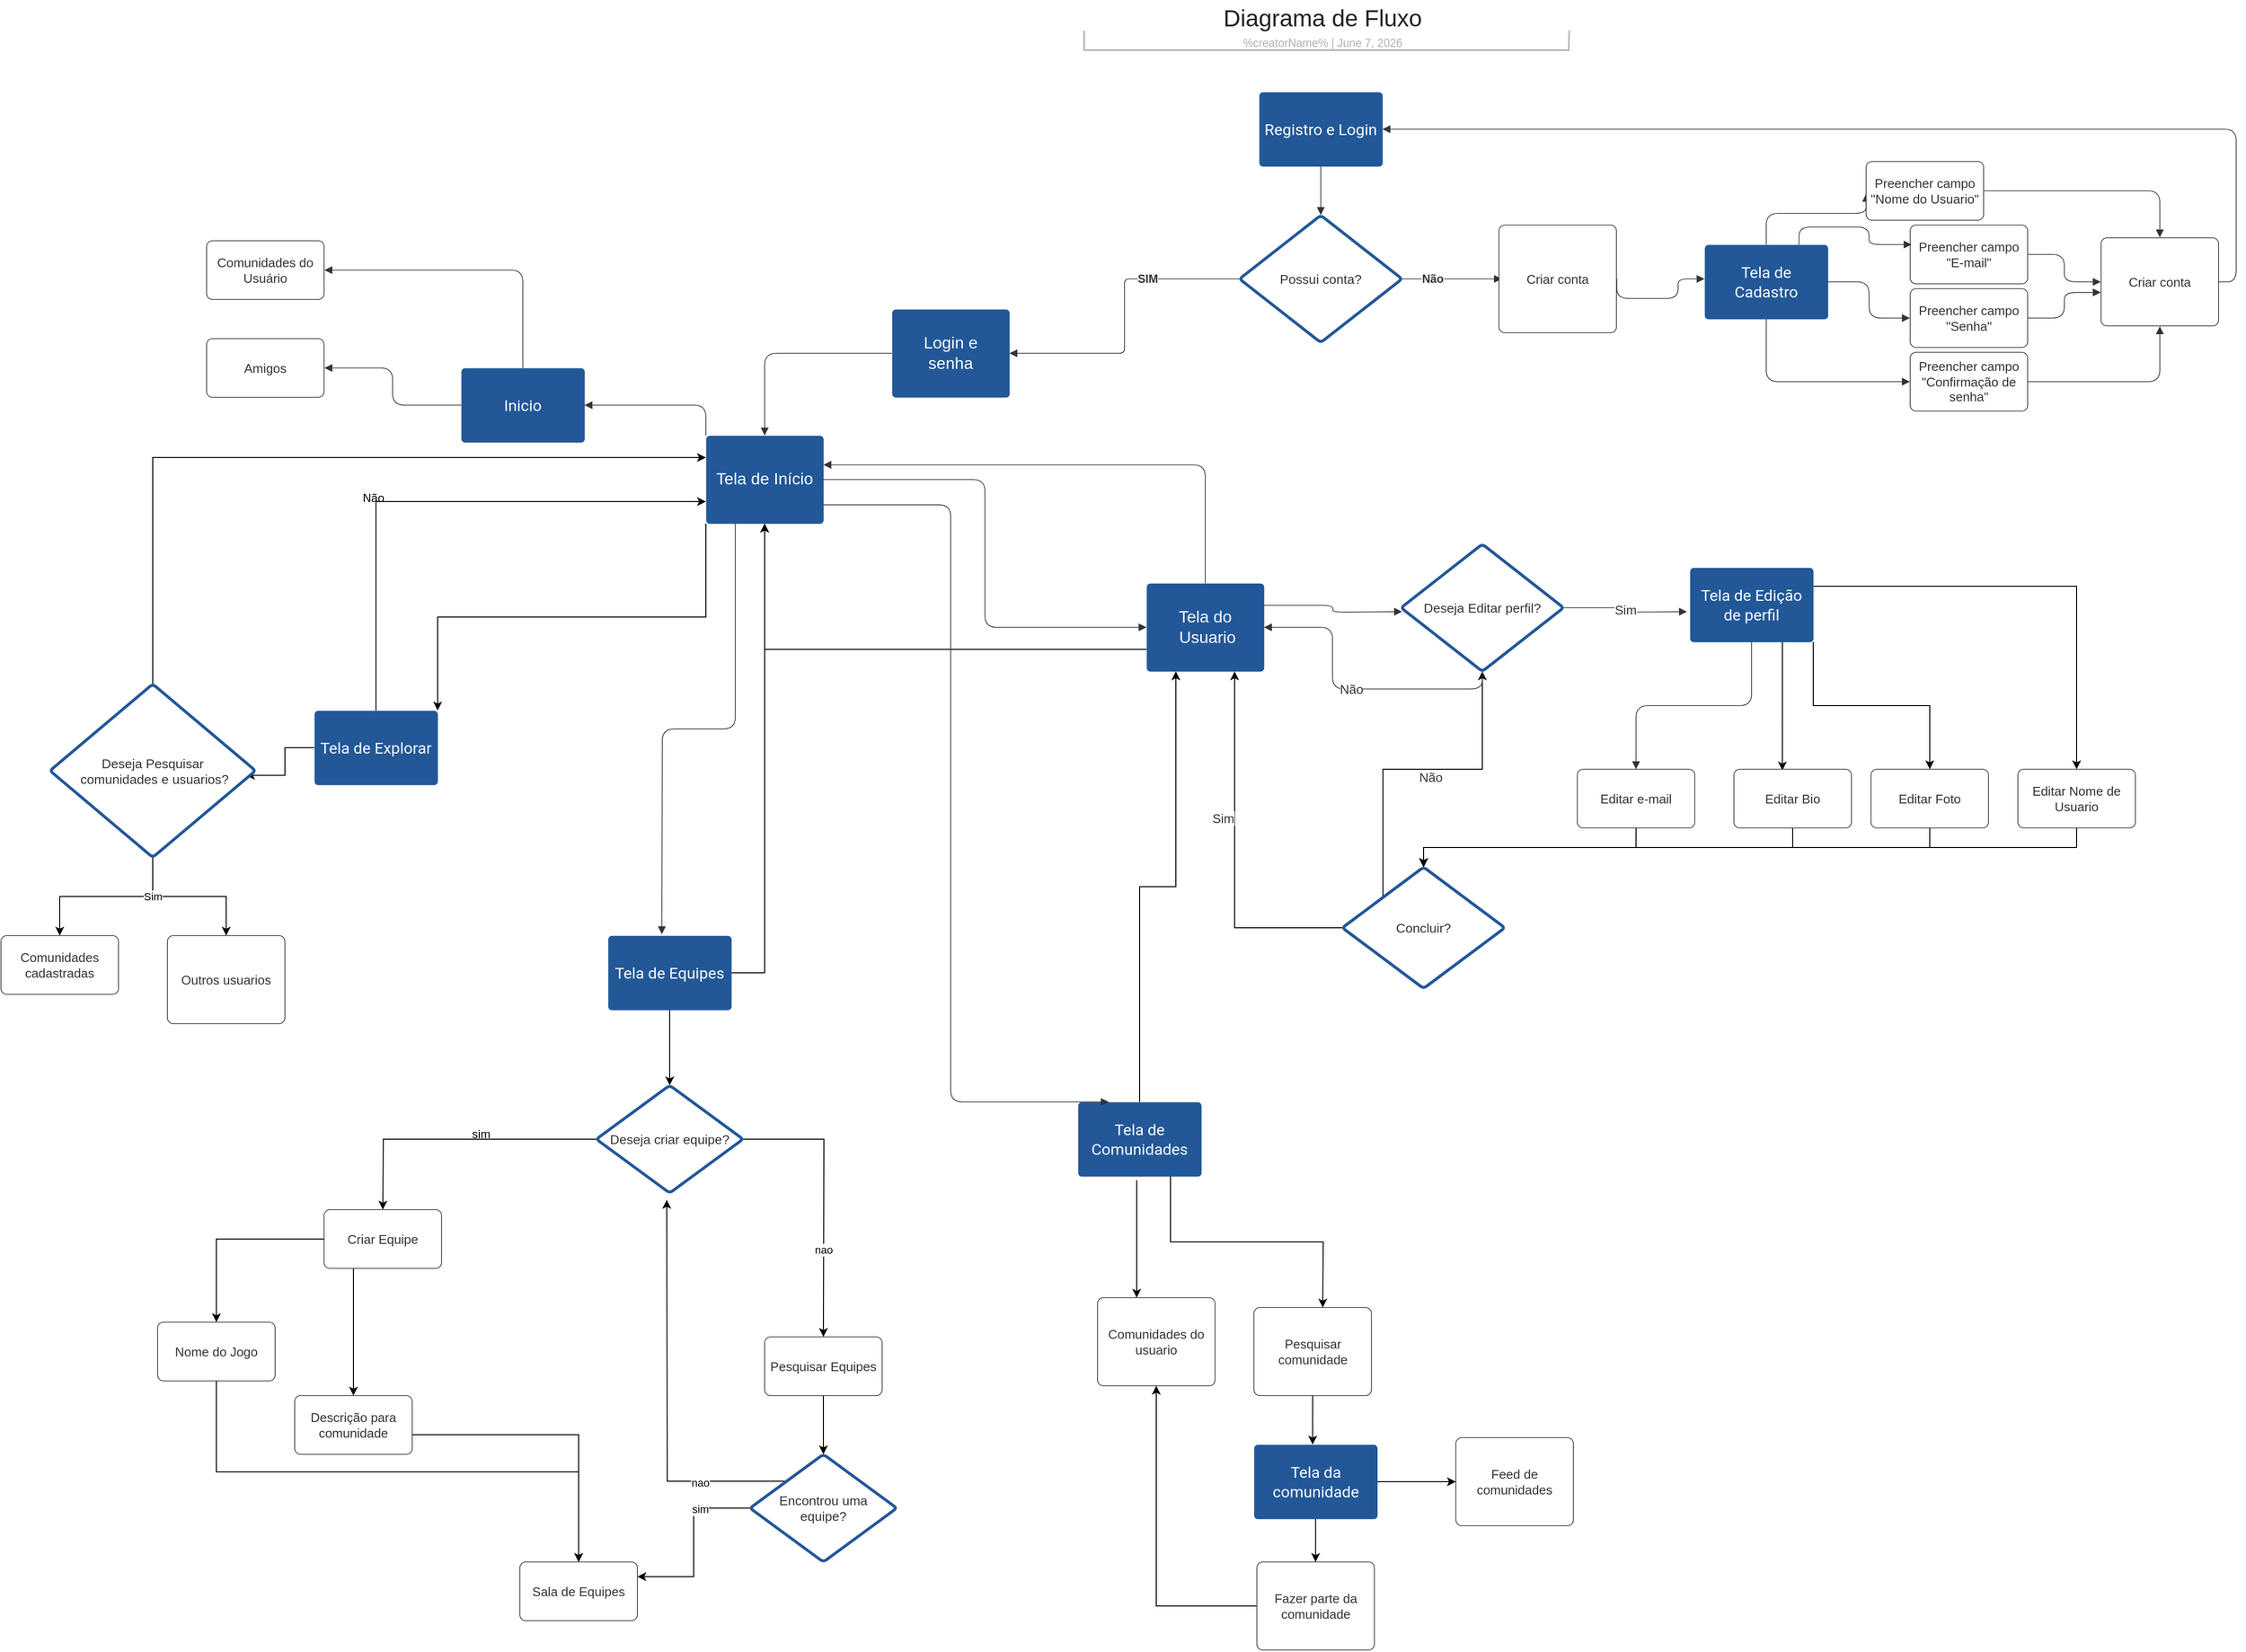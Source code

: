 <mxfile version="21.7.2" type="github">
  <diagram name="Page-1" id="c7558073-3199-34d8-9f00-42111426c3f3">
    <mxGraphModel dx="1999" dy="1769" grid="1" gridSize="10" guides="1" tooltips="1" connect="1" arrows="1" fold="1" page="1" pageScale="1" pageWidth="826" pageHeight="1169" background="none" math="0" shadow="0">
      <root>
        <mxCell id="0" />
        <mxCell id="1" parent="0" />
        <mxCell id="22VAiI98fPyAxJoF-HsR-5" style="edgeStyle=orthogonalEdgeStyle;rounded=0;orthogonalLoop=1;jettySize=auto;html=1;exitX=0.5;exitY=1;exitDx=0;exitDy=0;" parent="1" source="3Wjk-fDmCc6oDtQmEqUI-230" target="22VAiI98fPyAxJoF-HsR-1" edge="1">
          <mxGeometry relative="1" as="geometry" />
        </mxCell>
        <mxCell id="3Wjk-fDmCc6oDtQmEqUI-230" value="Editar Foto" style="html=1;overflow=block;blockSpacing=1;whiteSpace=wrap;fontSize=13;fontColor=#333333;align=center;spacing=3.8;strokeColor=#333333;strokeOpacity=100;fillOpacity=100;rounded=1;absoluteArcSize=1;arcSize=12;fillColor=#ffffff;strokeWidth=0.8;lucidId=lhVsCsnP8iEd;" parent="1" vertex="1">
          <mxGeometry x="1130" y="20" width="120" height="60" as="geometry" />
        </mxCell>
        <mxCell id="3Wjk-fDmCc6oDtQmEqUI-233" style="edgeStyle=orthogonalEdgeStyle;rounded=0;orthogonalLoop=1;jettySize=auto;html=1;exitX=1;exitY=1;exitDx=0;exitDy=0;" parent="1" source="3Wjk-fDmCc6oDtQmEqUI-210" target="3Wjk-fDmCc6oDtQmEqUI-230" edge="1">
          <mxGeometry relative="1" as="geometry" />
        </mxCell>
        <mxCell id="22VAiI98fPyAxJoF-HsR-10" style="edgeStyle=orthogonalEdgeStyle;rounded=0;orthogonalLoop=1;jettySize=auto;html=1;exitX=0;exitY=0;exitDx=0;exitDy=0;" parent="1" source="22VAiI98fPyAxJoF-HsR-1" target="3Wjk-fDmCc6oDtQmEqUI-207" edge="1">
          <mxGeometry relative="1" as="geometry" />
        </mxCell>
        <mxCell id="ZFs7KSdEQ0EBQatCb-cP-6" style="edgeStyle=orthogonalEdgeStyle;rounded=0;orthogonalLoop=1;jettySize=auto;html=1;exitX=0;exitY=0.5;exitDx=0;exitDy=0;entryX=0.75;entryY=1;entryDx=0;entryDy=0;" edge="1" parent="1" source="22VAiI98fPyAxJoF-HsR-1" target="ZFs7KSdEQ0EBQatCb-cP-5">
          <mxGeometry relative="1" as="geometry" />
        </mxCell>
        <mxCell id="22VAiI98fPyAxJoF-HsR-1" value="Concluir?" style="html=1;overflow=block;blockSpacing=1;whiteSpace=wrap;rhombus;fontSize=13.3;fontFamily=Helvetica;fontColor=#333333;spacing=3.3;strokeColor=#225798;strokeOpacity=100;rounded=1;absoluteArcSize=1;arcSize=7.5;strokeWidth=3;lucidId=lhVsae5pFT-N;" parent="1" vertex="1">
          <mxGeometry x="590" y="120" width="166" height="124" as="geometry" />
        </mxCell>
        <mxCell id="22VAiI98fPyAxJoF-HsR-2" style="edgeStyle=orthogonalEdgeStyle;rounded=0;orthogonalLoop=1;jettySize=auto;html=1;exitX=0.5;exitY=1;exitDx=0;exitDy=0;" parent="1" source="3Wjk-fDmCc6oDtQmEqUI-222" target="22VAiI98fPyAxJoF-HsR-1" edge="1">
          <mxGeometry relative="1" as="geometry" />
        </mxCell>
        <mxCell id="22VAiI98fPyAxJoF-HsR-3" style="edgeStyle=orthogonalEdgeStyle;rounded=0;orthogonalLoop=1;jettySize=auto;html=1;exitX=0.5;exitY=1;exitDx=0;exitDy=0;" parent="1" source="3Wjk-fDmCc6oDtQmEqUI-225" target="22VAiI98fPyAxJoF-HsR-1" edge="1">
          <mxGeometry relative="1" as="geometry" />
        </mxCell>
        <mxCell id="22VAiI98fPyAxJoF-HsR-7" style="edgeStyle=orthogonalEdgeStyle;rounded=0;orthogonalLoop=1;jettySize=auto;html=1;exitX=0.5;exitY=1;exitDx=0;exitDy=0;entryX=0.5;entryY=0;entryDx=0;entryDy=0;" parent="1" source="3Wjk-fDmCc6oDtQmEqUI-221" target="22VAiI98fPyAxJoF-HsR-1" edge="1">
          <mxGeometry relative="1" as="geometry" />
        </mxCell>
        <mxCell id="22VAiI98fPyAxJoF-HsR-11" value="Não" style="text;html=1;resizable=0;labelBackgroundColor=default;align=center;verticalAlign=middle;fontColor=#333333;fontSize=13;" parent="1" vertex="1">
          <mxGeometry x="619.74" y="-52" as="geometry">
            <mxPoint x="60" y="80" as="offset" />
          </mxGeometry>
        </mxCell>
        <mxCell id="22VAiI98fPyAxJoF-HsR-9" value="Sim" style="text;html=1;resizable=0;labelBackgroundColor=default;align=center;verticalAlign=middle;fontColor=#333333;fontSize=13;" parent="1" vertex="1">
          <mxGeometry x="520" y="59.998" as="geometry">
            <mxPoint x="-52" y="10" as="offset" />
          </mxGeometry>
        </mxCell>
        <mxCell id="22VAiI98fPyAxJoF-HsR-18" value="Comunidades do usuario" style="html=1;overflow=block;blockSpacing=1;whiteSpace=wrap;fontSize=13;fontColor=#333333;align=center;spacing=9;strokeColor=#333333;strokeOpacity=100;fillOpacity=100;rounded=1;absoluteArcSize=1;arcSize=12;fillColor=#ffffff;strokeWidth=0.8;lucidId=lhVshHCBFL9k;" parent="1" vertex="1">
          <mxGeometry x="340" y="560" width="120" height="90" as="geometry" />
        </mxCell>
        <mxCell id="22VAiI98fPyAxJoF-HsR-19" style="edgeStyle=orthogonalEdgeStyle;rounded=0;orthogonalLoop=1;jettySize=auto;html=1;" parent="1" target="22VAiI98fPyAxJoF-HsR-18" edge="1">
          <mxGeometry relative="1" as="geometry">
            <mxPoint x="380" y="440" as="sourcePoint" />
            <Array as="points">
              <mxPoint x="380" y="530" />
              <mxPoint x="380" y="530" />
            </Array>
          </mxGeometry>
        </mxCell>
        <mxCell id="22VAiI98fPyAxJoF-HsR-34" style="edgeStyle=orthogonalEdgeStyle;rounded=0;orthogonalLoop=1;jettySize=auto;html=1;exitX=0.5;exitY=1;exitDx=0;exitDy=0;" parent="1" source="22VAiI98fPyAxJoF-HsR-22" edge="1">
          <mxGeometry relative="1" as="geometry">
            <mxPoint x="559.74" y="710" as="targetPoint" />
          </mxGeometry>
        </mxCell>
        <mxCell id="22VAiI98fPyAxJoF-HsR-22" value="Pesquisar comunidade" style="html=1;overflow=block;blockSpacing=1;whiteSpace=wrap;fontSize=13;fontColor=#333333;align=center;spacing=9;strokeColor=#333333;strokeOpacity=100;fillOpacity=100;rounded=1;absoluteArcSize=1;arcSize=12;fillColor=#ffffff;strokeWidth=0.8;lucidId=lhVshHCBFL9k;" parent="1" vertex="1">
          <mxGeometry x="499.74" y="570" width="120" height="90" as="geometry" />
        </mxCell>
        <mxCell id="22VAiI98fPyAxJoF-HsR-37" style="edgeStyle=orthogonalEdgeStyle;rounded=0;orthogonalLoop=1;jettySize=auto;html=1;exitX=0;exitY=0.5;exitDx=0;exitDy=0;entryX=0.5;entryY=1;entryDx=0;entryDy=0;" parent="1" source="22VAiI98fPyAxJoF-HsR-25" target="22VAiI98fPyAxJoF-HsR-18" edge="1">
          <mxGeometry relative="1" as="geometry" />
        </mxCell>
        <mxCell id="22VAiI98fPyAxJoF-HsR-25" value="Fazer parte da comunidade" style="html=1;overflow=block;blockSpacing=1;whiteSpace=wrap;fontSize=13;fontColor=#333333;align=center;spacing=9;strokeColor=#333333;strokeOpacity=100;fillOpacity=100;rounded=1;absoluteArcSize=1;arcSize=12;fillColor=#ffffff;strokeWidth=0.8;lucidId=lhVshHCBFL9k;" parent="1" vertex="1">
          <mxGeometry x="502.74" y="830" width="120" height="90" as="geometry" />
        </mxCell>
        <mxCell id="22VAiI98fPyAxJoF-HsR-30" style="edgeStyle=orthogonalEdgeStyle;rounded=0;orthogonalLoop=1;jettySize=auto;html=1;exitX=0.5;exitY=0;exitDx=0;exitDy=0;entryX=0.25;entryY=1;entryDx=0;entryDy=0;" parent="1" source="22VAiI98fPyAxJoF-HsR-29" edge="1" target="ZFs7KSdEQ0EBQatCb-cP-5">
          <mxGeometry relative="1" as="geometry">
            <mxPoint x="420" y="-90" as="targetPoint" />
          </mxGeometry>
        </mxCell>
        <mxCell id="22VAiI98fPyAxJoF-HsR-29" value="Tela de Comunidades" style="html=1;overflow=block;blockSpacing=1;whiteSpace=wrap;fontSize=16;fontFamily=Roboto;fontColor=#ffffff;spacing=3.8;strokeOpacity=0;fillOpacity=100;rounded=1;absoluteArcSize=1;arcSize=7.5;fillColor=#225798;strokeWidth=1.5;lucidId=lhVsntgSND~G;" parent="1" vertex="1">
          <mxGeometry x="320" y="360" width="126" height="76" as="geometry" />
        </mxCell>
        <mxCell id="22VAiI98fPyAxJoF-HsR-36" style="edgeStyle=orthogonalEdgeStyle;rounded=0;orthogonalLoop=1;jettySize=auto;html=1;exitX=0.5;exitY=1;exitDx=0;exitDy=0;entryX=0.5;entryY=0;entryDx=0;entryDy=0;" parent="1" source="22VAiI98fPyAxJoF-HsR-35" target="22VAiI98fPyAxJoF-HsR-25" edge="1">
          <mxGeometry relative="1" as="geometry" />
        </mxCell>
        <mxCell id="22VAiI98fPyAxJoF-HsR-40" style="edgeStyle=orthogonalEdgeStyle;rounded=0;orthogonalLoop=1;jettySize=auto;html=1;exitX=1;exitY=0.5;exitDx=0;exitDy=0;entryX=0;entryY=0.5;entryDx=0;entryDy=0;" parent="1" source="22VAiI98fPyAxJoF-HsR-35" target="22VAiI98fPyAxJoF-HsR-39" edge="1">
          <mxGeometry relative="1" as="geometry" />
        </mxCell>
        <mxCell id="22VAiI98fPyAxJoF-HsR-35" value="Tela da comunidade" style="html=1;overflow=block;blockSpacing=1;whiteSpace=wrap;fontSize=16;fontFamily=Roboto;fontColor=#ffffff;spacing=3.8;strokeOpacity=0;fillOpacity=100;rounded=1;absoluteArcSize=1;arcSize=7.5;fillColor=#225798;strokeWidth=1.5;lucidId=lhVsntgSND~G;" parent="1" vertex="1">
          <mxGeometry x="499.74" y="710" width="126" height="76" as="geometry" />
        </mxCell>
        <mxCell id="22VAiI98fPyAxJoF-HsR-39" value="Feed de comunidades" style="html=1;overflow=block;blockSpacing=1;whiteSpace=wrap;fontSize=13;fontColor=#333333;align=center;spacing=9;strokeColor=#333333;strokeOpacity=100;fillOpacity=100;rounded=1;absoluteArcSize=1;arcSize=12;fillColor=#ffffff;strokeWidth=0.8;lucidId=lhVshHCBFL9k;" parent="1" vertex="1">
          <mxGeometry x="706" y="703" width="120" height="90" as="geometry" />
        </mxCell>
        <mxCell id="22VAiI98fPyAxJoF-HsR-45" style="edgeStyle=orthogonalEdgeStyle;rounded=0;orthogonalLoop=1;jettySize=auto;html=1;exitX=0;exitY=0.5;exitDx=0;exitDy=0;entryX=0.954;entryY=0.527;entryDx=0;entryDy=0;entryPerimeter=0;" parent="1" source="22VAiI98fPyAxJoF-HsR-41" target="22VAiI98fPyAxJoF-HsR-44" edge="1">
          <mxGeometry relative="1" as="geometry" />
        </mxCell>
        <mxCell id="ZFs7KSdEQ0EBQatCb-cP-39" style="edgeStyle=orthogonalEdgeStyle;rounded=0;orthogonalLoop=1;jettySize=auto;html=1;exitX=0.5;exitY=0;exitDx=0;exitDy=0;entryX=0;entryY=0.75;entryDx=0;entryDy=0;" edge="1" parent="1" source="22VAiI98fPyAxJoF-HsR-41" target="3Wjk-fDmCc6oDtQmEqUI-188">
          <mxGeometry relative="1" as="geometry" />
        </mxCell>
        <mxCell id="22VAiI98fPyAxJoF-HsR-41" value="Tela de Explorar" style="html=1;overflow=block;blockSpacing=1;whiteSpace=wrap;fontSize=16;fontFamily=Roboto;fontColor=#ffffff;spacing=3.8;strokeOpacity=0;fillOpacity=100;rounded=1;absoluteArcSize=1;arcSize=7.5;fillColor=#225798;strokeWidth=1.5;lucidId=lhVsntgSND~G;" parent="1" vertex="1">
          <mxGeometry x="-460" y="-40" width="126" height="76" as="geometry" />
        </mxCell>
        <mxCell id="22VAiI98fPyAxJoF-HsR-42" style="edgeStyle=orthogonalEdgeStyle;rounded=0;orthogonalLoop=1;jettySize=auto;html=1;exitX=0;exitY=1;exitDx=0;exitDy=0;entryX=1;entryY=0;entryDx=0;entryDy=0;" parent="1" source="3Wjk-fDmCc6oDtQmEqUI-188" target="22VAiI98fPyAxJoF-HsR-41" edge="1">
          <mxGeometry relative="1" as="geometry" />
        </mxCell>
        <mxCell id="22VAiI98fPyAxJoF-HsR-43" value="Inicio" style="html=1;overflow=block;blockSpacing=1;whiteSpace=wrap;fontSize=16;fontFamily=Roboto;fontColor=#ffffff;spacing=3.8;strokeOpacity=0;fillOpacity=100;rounded=1;absoluteArcSize=1;arcSize=7.5;fillColor=#225798;strokeWidth=1.5;lucidId=lhVsntgSND~G;" parent="1" vertex="1">
          <mxGeometry x="-310" y="-390" width="126" height="76" as="geometry" />
        </mxCell>
        <mxCell id="22VAiI98fPyAxJoF-HsR-50" style="edgeStyle=orthogonalEdgeStyle;rounded=0;orthogonalLoop=1;jettySize=auto;html=1;exitX=0.5;exitY=0;exitDx=0;exitDy=0;entryX=0;entryY=0.25;entryDx=0;entryDy=0;" parent="1" source="22VAiI98fPyAxJoF-HsR-44" target="3Wjk-fDmCc6oDtQmEqUI-188" edge="1">
          <mxGeometry relative="1" as="geometry" />
        </mxCell>
        <mxCell id="22VAiI98fPyAxJoF-HsR-53" style="edgeStyle=orthogonalEdgeStyle;rounded=0;orthogonalLoop=1;jettySize=auto;html=1;exitX=0.5;exitY=1;exitDx=0;exitDy=0;entryX=0.5;entryY=0;entryDx=0;entryDy=0;" parent="1" source="22VAiI98fPyAxJoF-HsR-44" target="3Wjk-fDmCc6oDtQmEqUI-227" edge="1">
          <mxGeometry relative="1" as="geometry" />
        </mxCell>
        <mxCell id="22VAiI98fPyAxJoF-HsR-54" style="edgeStyle=orthogonalEdgeStyle;rounded=0;orthogonalLoop=1;jettySize=auto;html=1;exitX=0.5;exitY=1;exitDx=0;exitDy=0;" parent="1" source="22VAiI98fPyAxJoF-HsR-44" target="3Wjk-fDmCc6oDtQmEqUI-224" edge="1">
          <mxGeometry relative="1" as="geometry" />
        </mxCell>
        <mxCell id="22VAiI98fPyAxJoF-HsR-55" value="Sim" style="edgeLabel;html=1;align=center;verticalAlign=middle;resizable=0;points=[];" parent="22VAiI98fPyAxJoF-HsR-54" vertex="1" connectable="0">
          <mxGeometry x="-0.346" relative="1" as="geometry">
            <mxPoint x="17" as="offset" />
          </mxGeometry>
        </mxCell>
        <mxCell id="22VAiI98fPyAxJoF-HsR-44" value="Deseja Pesquisar&lt;br&gt;&amp;nbsp;comunidades e usuarios?" style="html=1;overflow=block;blockSpacing=1;whiteSpace=wrap;rhombus;fontSize=13.3;fontFamily=Helvetica;fontColor=#333333;spacing=3.3;strokeColor=#225798;strokeOpacity=100;rounded=1;absoluteArcSize=1;arcSize=7.5;strokeWidth=3;lucidId=lhVsae5pFT-N;" parent="1" vertex="1">
          <mxGeometry x="-730" y="-67" width="210" height="177" as="geometry" />
        </mxCell>
        <mxCell id="22VAiI98fPyAxJoF-HsR-51" value="Não" style="text;html=1;align=center;verticalAlign=middle;resizable=0;points=[];autosize=1;strokeColor=none;fillColor=none;" parent="1" vertex="1">
          <mxGeometry x="-425" y="-272" width="50" height="30" as="geometry" />
        </mxCell>
        <mxCell id="ZFs7KSdEQ0EBQatCb-cP-3" value="Login e senha" style="html=1;overflow=block;blockSpacing=1;whiteSpace=wrap;fontSize=16.8;fontColor=#ffffff;align=center;spacing=9;strokeOpacity=0;fillOpacity=100;rounded=1;absoluteArcSize=1;arcSize=7.5;fillColor=#225798;strokeWidth=1.5;lucidId=lhVshHyxgs-~;" vertex="1" parent="1">
          <mxGeometry x="130" y="-450" width="120" height="90" as="geometry" />
        </mxCell>
        <mxCell id="ZFs7KSdEQ0EBQatCb-cP-37" style="edgeStyle=orthogonalEdgeStyle;rounded=0;orthogonalLoop=1;jettySize=auto;html=1;exitX=0;exitY=0.75;exitDx=0;exitDy=0;" edge="1" parent="1" source="ZFs7KSdEQ0EBQatCb-cP-5" target="3Wjk-fDmCc6oDtQmEqUI-188">
          <mxGeometry relative="1" as="geometry">
            <mxPoint x="60" y="-220" as="targetPoint" />
          </mxGeometry>
        </mxCell>
        <mxCell id="ZFs7KSdEQ0EBQatCb-cP-5" value="Tela do&lt;br&gt;&amp;nbsp;Usuario" style="html=1;overflow=block;blockSpacing=1;whiteSpace=wrap;fontSize=16.8;fontColor=#ffffff;align=center;spacing=9;strokeOpacity=0;fillOpacity=100;rounded=1;absoluteArcSize=1;arcSize=7.5;fillColor=#225798;strokeWidth=1.5;lucidId=lhVshHyxgs-~;" vertex="1" parent="1">
          <mxGeometry x="390" y="-170" width="120" height="90" as="geometry" />
        </mxCell>
        <mxCell id="ZFs7KSdEQ0EBQatCb-cP-10" style="edgeStyle=orthogonalEdgeStyle;rounded=0;orthogonalLoop=1;jettySize=auto;html=1;exitX=0.5;exitY=1;exitDx=0;exitDy=0;" edge="1" parent="1" source="ZFs7KSdEQ0EBQatCb-cP-8" target="ZFs7KSdEQ0EBQatCb-cP-9">
          <mxGeometry relative="1" as="geometry" />
        </mxCell>
        <mxCell id="ZFs7KSdEQ0EBQatCb-cP-36" style="edgeStyle=orthogonalEdgeStyle;rounded=0;orthogonalLoop=1;jettySize=auto;html=1;exitX=1;exitY=0.5;exitDx=0;exitDy=0;" edge="1" parent="1" source="ZFs7KSdEQ0EBQatCb-cP-8" target="3Wjk-fDmCc6oDtQmEqUI-188">
          <mxGeometry relative="1" as="geometry">
            <mxPoint x="40" y="-220" as="targetPoint" />
          </mxGeometry>
        </mxCell>
        <mxCell id="ZFs7KSdEQ0EBQatCb-cP-8" value="Tela de Equipes" style="html=1;overflow=block;blockSpacing=1;whiteSpace=wrap;fontSize=16;fontFamily=Roboto;fontColor=#ffffff;spacing=3.8;strokeOpacity=0;fillOpacity=100;rounded=1;absoluteArcSize=1;arcSize=7.5;fillColor=#225798;strokeWidth=1.5;lucidId=lhVsntgSND~G;" vertex="1" parent="1">
          <mxGeometry x="-160" y="190" width="126" height="76" as="geometry" />
        </mxCell>
        <mxCell id="ZFs7KSdEQ0EBQatCb-cP-11" style="edgeStyle=orthogonalEdgeStyle;rounded=0;orthogonalLoop=1;jettySize=auto;html=1;exitX=0;exitY=0.5;exitDx=0;exitDy=0;" edge="1" parent="1" source="ZFs7KSdEQ0EBQatCb-cP-9">
          <mxGeometry relative="1" as="geometry">
            <mxPoint x="-390" y="470" as="targetPoint" />
          </mxGeometry>
        </mxCell>
        <mxCell id="ZFs7KSdEQ0EBQatCb-cP-12" style="edgeStyle=orthogonalEdgeStyle;rounded=0;orthogonalLoop=1;jettySize=auto;html=1;exitX=1;exitY=0.5;exitDx=0;exitDy=0;" edge="1" parent="1" source="ZFs7KSdEQ0EBQatCb-cP-9">
          <mxGeometry relative="1" as="geometry">
            <mxPoint x="60" y="600" as="targetPoint" />
          </mxGeometry>
        </mxCell>
        <mxCell id="ZFs7KSdEQ0EBQatCb-cP-16" value="nao" style="edgeLabel;html=1;align=center;verticalAlign=middle;resizable=0;points=[];" vertex="1" connectable="0" parent="ZFs7KSdEQ0EBQatCb-cP-12">
          <mxGeometry x="0.374" relative="1" as="geometry">
            <mxPoint as="offset" />
          </mxGeometry>
        </mxCell>
        <mxCell id="ZFs7KSdEQ0EBQatCb-cP-9" value="Deseja criar equipe?" style="html=1;overflow=block;blockSpacing=1;whiteSpace=wrap;rhombus;fontSize=13.3;fontFamily=Helvetica;fontColor=#333333;spacing=3.3;strokeColor=#225798;strokeOpacity=100;rounded=1;absoluteArcSize=1;arcSize=7.5;strokeWidth=3;lucidId=lhVsae5pFT-N;" vertex="1" parent="1">
          <mxGeometry x="-172" y="343" width="150" height="110" as="geometry" />
        </mxCell>
        <mxCell id="ZFs7KSdEQ0EBQatCb-cP-21" style="edgeStyle=orthogonalEdgeStyle;rounded=0;orthogonalLoop=1;jettySize=auto;html=1;exitX=0;exitY=0.5;exitDx=0;exitDy=0;entryX=0.5;entryY=0;entryDx=0;entryDy=0;" edge="1" parent="1" source="ZFs7KSdEQ0EBQatCb-cP-13" target="ZFs7KSdEQ0EBQatCb-cP-19">
          <mxGeometry relative="1" as="geometry" />
        </mxCell>
        <mxCell id="ZFs7KSdEQ0EBQatCb-cP-22" style="edgeStyle=orthogonalEdgeStyle;rounded=0;orthogonalLoop=1;jettySize=auto;html=1;exitX=0.25;exitY=1;exitDx=0;exitDy=0;entryX=0.5;entryY=0;entryDx=0;entryDy=0;" edge="1" parent="1" source="ZFs7KSdEQ0EBQatCb-cP-13" target="ZFs7KSdEQ0EBQatCb-cP-20">
          <mxGeometry relative="1" as="geometry" />
        </mxCell>
        <mxCell id="ZFs7KSdEQ0EBQatCb-cP-13" value="Criar Equipe" style="html=1;overflow=block;blockSpacing=1;whiteSpace=wrap;fontSize=13;fontColor=#333333;align=center;spacing=3.8;strokeColor=#333333;strokeOpacity=100;fillOpacity=100;rounded=1;absoluteArcSize=1;arcSize=12;fillColor=#ffffff;strokeWidth=0.8;lucidId=lhVsJlDaedIy;" vertex="1" parent="1">
          <mxGeometry x="-450" y="470" width="120" height="60" as="geometry" />
        </mxCell>
        <mxCell id="ZFs7KSdEQ0EBQatCb-cP-24" style="edgeStyle=orthogonalEdgeStyle;rounded=0;orthogonalLoop=1;jettySize=auto;html=1;exitX=0.5;exitY=1;exitDx=0;exitDy=0;" edge="1" parent="1" source="ZFs7KSdEQ0EBQatCb-cP-14">
          <mxGeometry relative="1" as="geometry">
            <mxPoint x="60" y="720" as="targetPoint" />
          </mxGeometry>
        </mxCell>
        <mxCell id="ZFs7KSdEQ0EBQatCb-cP-14" value="Pesquisar Equipes" style="html=1;overflow=block;blockSpacing=1;whiteSpace=wrap;fontSize=13;fontColor=#333333;align=center;spacing=3.8;strokeColor=#333333;strokeOpacity=100;fillOpacity=100;rounded=1;absoluteArcSize=1;arcSize=12;fillColor=#ffffff;strokeWidth=0.8;lucidId=lhVsJlDaedIy;" vertex="1" parent="1">
          <mxGeometry y="600" width="120" height="60" as="geometry" />
        </mxCell>
        <mxCell id="ZFs7KSdEQ0EBQatCb-cP-15" value="sim" style="text;html=1;align=center;verticalAlign=middle;resizable=0;points=[];autosize=1;strokeColor=none;fillColor=none;" vertex="1" parent="1">
          <mxGeometry x="-310" y="378" width="40" height="30" as="geometry" />
        </mxCell>
        <mxCell id="ZFs7KSdEQ0EBQatCb-cP-30" style="edgeStyle=orthogonalEdgeStyle;rounded=0;orthogonalLoop=1;jettySize=auto;html=1;exitX=0.5;exitY=1;exitDx=0;exitDy=0;entryX=0.5;entryY=0;entryDx=0;entryDy=0;" edge="1" parent="1" source="ZFs7KSdEQ0EBQatCb-cP-19" target="ZFs7KSdEQ0EBQatCb-cP-27">
          <mxGeometry relative="1" as="geometry">
            <Array as="points">
              <mxPoint x="-560" y="738" />
              <mxPoint x="-190" y="738" />
            </Array>
          </mxGeometry>
        </mxCell>
        <mxCell id="ZFs7KSdEQ0EBQatCb-cP-19" value="Nome do Jogo" style="html=1;overflow=block;blockSpacing=1;whiteSpace=wrap;fontSize=13;fontColor=#333333;align=center;spacing=3.8;strokeColor=#333333;strokeOpacity=100;fillOpacity=100;rounded=1;absoluteArcSize=1;arcSize=12;fillColor=#ffffff;strokeWidth=0.8;lucidId=lhVsJlDaedIy;" vertex="1" parent="1">
          <mxGeometry x="-620" y="585" width="120" height="60" as="geometry" />
        </mxCell>
        <mxCell id="ZFs7KSdEQ0EBQatCb-cP-31" style="edgeStyle=orthogonalEdgeStyle;rounded=0;orthogonalLoop=1;jettySize=auto;html=1;exitX=0.5;exitY=1;exitDx=0;exitDy=0;" edge="1" parent="1" source="ZFs7KSdEQ0EBQatCb-cP-20">
          <mxGeometry relative="1" as="geometry">
            <mxPoint x="-190" y="830" as="targetPoint" />
            <Array as="points">
              <mxPoint x="-420" y="700" />
              <mxPoint x="-190" y="700" />
            </Array>
          </mxGeometry>
        </mxCell>
        <mxCell id="ZFs7KSdEQ0EBQatCb-cP-20" value="Descrição para comunidade" style="html=1;overflow=block;blockSpacing=1;whiteSpace=wrap;fontSize=13;fontColor=#333333;align=center;spacing=3.8;strokeColor=#333333;strokeOpacity=100;fillOpacity=100;rounded=1;absoluteArcSize=1;arcSize=12;fillColor=#ffffff;strokeWidth=0.8;lucidId=lhVsJlDaedIy;" vertex="1" parent="1">
          <mxGeometry x="-480" y="660" width="120" height="60" as="geometry" />
        </mxCell>
        <mxCell id="ZFs7KSdEQ0EBQatCb-cP-28" style="edgeStyle=orthogonalEdgeStyle;rounded=0;orthogonalLoop=1;jettySize=auto;html=1;exitX=0;exitY=0.5;exitDx=0;exitDy=0;entryX=1;entryY=0.25;entryDx=0;entryDy=0;" edge="1" parent="1" source="ZFs7KSdEQ0EBQatCb-cP-25" target="ZFs7KSdEQ0EBQatCb-cP-27">
          <mxGeometry relative="1" as="geometry" />
        </mxCell>
        <mxCell id="ZFs7KSdEQ0EBQatCb-cP-32" value="sim" style="edgeLabel;html=1;align=center;verticalAlign=middle;resizable=0;points=[];" vertex="1" connectable="0" parent="ZFs7KSdEQ0EBQatCb-cP-28">
          <mxGeometry x="-0.445" y="1" relative="1" as="geometry">
            <mxPoint as="offset" />
          </mxGeometry>
        </mxCell>
        <mxCell id="ZFs7KSdEQ0EBQatCb-cP-34" style="edgeStyle=orthogonalEdgeStyle;rounded=0;orthogonalLoop=1;jettySize=auto;html=1;exitX=0;exitY=0;exitDx=0;exitDy=0;" edge="1" parent="1" source="ZFs7KSdEQ0EBQatCb-cP-25">
          <mxGeometry relative="1" as="geometry">
            <mxPoint x="-100" y="460" as="targetPoint" />
          </mxGeometry>
        </mxCell>
        <mxCell id="ZFs7KSdEQ0EBQatCb-cP-35" value="nao" style="edgeLabel;html=1;align=center;verticalAlign=middle;resizable=0;points=[];" vertex="1" connectable="0" parent="ZFs7KSdEQ0EBQatCb-cP-34">
          <mxGeometry x="-0.566" y="1" relative="1" as="geometry">
            <mxPoint as="offset" />
          </mxGeometry>
        </mxCell>
        <mxCell id="ZFs7KSdEQ0EBQatCb-cP-25" value="Encontrou uma &lt;br&gt;equipe?" style="html=1;overflow=block;blockSpacing=1;whiteSpace=wrap;rhombus;fontSize=13.3;fontFamily=Helvetica;fontColor=#333333;spacing=3.3;strokeColor=#225798;strokeOpacity=100;rounded=1;absoluteArcSize=1;arcSize=7.5;strokeWidth=3;lucidId=lhVsae5pFT-N;" vertex="1" parent="1">
          <mxGeometry x="-15" y="720" width="150" height="110" as="geometry" />
        </mxCell>
        <mxCell id="ZFs7KSdEQ0EBQatCb-cP-27" value="Sala de Equipes" style="html=1;overflow=block;blockSpacing=1;whiteSpace=wrap;fontSize=13;fontColor=#333333;align=center;spacing=3.8;strokeColor=#333333;strokeOpacity=100;fillOpacity=100;rounded=1;absoluteArcSize=1;arcSize=12;fillColor=#ffffff;strokeWidth=0.8;lucidId=lhVsJlDaedIy;" vertex="1" parent="1">
          <mxGeometry x="-250" y="830" width="120" height="60" as="geometry" />
        </mxCell>
        <mxCell id="3Wjk-fDmCc6oDtQmEqUI-164" parent="0" />
        <mxCell id="3Wjk-fDmCc6oDtQmEqUI-165" value="Registro e Login" style="html=1;overflow=block;blockSpacing=1;whiteSpace=wrap;fontSize=16;fontFamily=Roboto;fontColor=#ffffff;spacing=3.8;strokeOpacity=0;fillOpacity=100;rounded=1;absoluteArcSize=1;arcSize=7.5;fillColor=#225798;strokeWidth=1.5;lucidId=lhVskbUOv.jn;" parent="3Wjk-fDmCc6oDtQmEqUI-164" vertex="1">
          <mxGeometry x="505" y="-672" width="126" height="76" as="geometry" />
        </mxCell>
        <mxCell id="3Wjk-fDmCc6oDtQmEqUI-166" value="" style="html=1;jettySize=18;whiteSpace=wrap;fontSize=13;fontFamily=Helvetica;strokeColor=#333333;strokeOpacity=100;strokeWidth=0.8;rounded=1;arcSize=10;edgeStyle=orthogonalEdgeStyle;startArrow=none;endArrow=block;endFill=1;exitX=0.5;exitY=1;exitPerimeter=0;entryX=0.5;entryY=-0.002;entryPerimeter=0;lucidId=lhVszSRu.Gey;" parent="3Wjk-fDmCc6oDtQmEqUI-164" source="3Wjk-fDmCc6oDtQmEqUI-165" target="3Wjk-fDmCc6oDtQmEqUI-167" edge="1">
          <mxGeometry width="100" height="100" relative="1" as="geometry">
            <Array as="points" />
          </mxGeometry>
        </mxCell>
        <mxCell id="3Wjk-fDmCc6oDtQmEqUI-167" value="Possui conta?" style="html=1;overflow=block;blockSpacing=1;whiteSpace=wrap;rhombus;fontSize=13.3;fontFamily=Helvetica;fontColor=#333333;spacing=3.3;strokeColor=#225798;strokeOpacity=100;rounded=1;absoluteArcSize=1;arcSize=7.5;strokeWidth=3;lucidId=lhVs5sLIw-GN;" parent="3Wjk-fDmCc6oDtQmEqUI-164" vertex="1">
          <mxGeometry x="485" y="-546" width="166" height="130" as="geometry" />
        </mxCell>
        <mxCell id="3Wjk-fDmCc6oDtQmEqUI-168" value="" style="html=1;jettySize=18;whiteSpace=wrap;fontSize=11.7;fontFamily=Helvetica;fontColor=#333333;fontStyle=1;strokeColor=#333333;strokeOpacity=100;strokeWidth=0.8;rounded=1;arcSize=10;edgeStyle=orthogonalEdgeStyle;startArrow=none;endArrow=block;endFill=1;exitX=0.998;exitY=0.5;exitPerimeter=0;lucidId=lhVsqaOpAonb;" parent="3Wjk-fDmCc6oDtQmEqUI-164" source="3Wjk-fDmCc6oDtQmEqUI-167" edge="1">
          <mxGeometry width="100" height="100" relative="1" as="geometry">
            <Array as="points" />
            <mxPoint x="753" y="-481" as="targetPoint" />
          </mxGeometry>
        </mxCell>
        <mxCell id="3Wjk-fDmCc6oDtQmEqUI-169" value="Não" style="text;html=1;resizable=0;labelBackgroundColor=default;align=center;verticalAlign=middle;fontStyle=1;fontColor=#333333;fontSize=11.7;" parent="3Wjk-fDmCc6oDtQmEqUI-168" vertex="1">
          <mxGeometry x="-0.39" relative="1" as="geometry" />
        </mxCell>
        <mxCell id="3Wjk-fDmCc6oDtQmEqUI-170" value="" style="group;dropTarget=0;pointerEvents=0;" parent="3Wjk-fDmCc6oDtQmEqUI-164" vertex="1">
          <mxGeometry x="250" y="-765" width="640" height="45" as="geometry" />
        </mxCell>
        <mxCell id="3Wjk-fDmCc6oDtQmEqUI-171" value="Diagrama de Fluxo" style="points=[[0.119,0.967,0],[0.893,0.967,0]];html=1;overflow=block;blockSpacing=1;whiteSpace=wrap;fontSize=24;fontColor=#1f2328;spacing=3;strokeOpacity=0;fillOpacity=0;rounded=1;absoluteArcSize=1;arcSize=12;fillColor=#ffffff;strokeWidth=1.5;lucidId=lhVseHuxbpMi;" parent="3Wjk-fDmCc6oDtQmEqUI-170" vertex="1">
          <mxGeometry width="640" height="31" as="geometry" />
        </mxCell>
        <UserObject label="%creatorName%  |  %date{mmmm d, yyyy}%" placeholders="1" id="3Wjk-fDmCc6oDtQmEqUI-172">
          <mxCell style="html=1;overflow=block;blockSpacing=1;whiteSpace=wrap;fontSize=11.5;fontColor=#a9afb8;align=center;spacingLeft=7;spacingRight=7;spacingTop=2;spacing=3;strokeOpacity=0;fillOpacity=0;rounded=1;absoluteArcSize=1;arcSize=12;fillColor=#ffffff;strokeWidth=1.5;lucidId=lhVslIsHtGjw;" parent="3Wjk-fDmCc6oDtQmEqUI-170" vertex="1">
            <mxGeometry y="31" width="640" height="14" as="geometry" />
          </mxCell>
        </UserObject>
        <mxCell id="3Wjk-fDmCc6oDtQmEqUI-173" value="" style="html=1;jettySize=18;whiteSpace=wrap;fontSize=13;fontFamily=Helvetica;strokeColor=#a9afb8;strokeOpacity=100;strokeWidth=1.5;rounded=0;startArrow=none;endArrow=none;exitX=0.119;exitY=0.967;exitPerimeter=0;entryX=0.893;entryY=0.967;entryPerimeter=0;lucidId=lhVsgKftWeC9;" parent="3Wjk-fDmCc6oDtQmEqUI-170" source="3Wjk-fDmCc6oDtQmEqUI-171" target="3Wjk-fDmCc6oDtQmEqUI-171" edge="1">
          <mxGeometry width="100" height="100" relative="1" as="geometry">
            <Array as="points">
              <mxPoint x="76" y="50" generated="1" />
              <mxPoint x="571" y="50" generated="1" />
            </Array>
          </mxGeometry>
        </mxCell>
        <mxCell id="3Wjk-fDmCc6oDtQmEqUI-174" value="Criar conta" style="html=1;overflow=block;blockSpacing=1;whiteSpace=wrap;fontSize=13;fontColor=#333333;align=center;spacing=3.8;strokeColor=#333333;strokeOpacity=100;fillOpacity=100;rounded=1;absoluteArcSize=1;arcSize=12;fillColor=#ffffff;strokeWidth=0.8;lucidId=lhVsvjKZMEy-;" parent="3Wjk-fDmCc6oDtQmEqUI-164" vertex="1">
          <mxGeometry x="750" y="-536" width="120" height="110" as="geometry" />
        </mxCell>
        <mxCell id="3Wjk-fDmCc6oDtQmEqUI-175" value="" style="html=1;jettySize=18;whiteSpace=wrap;fontSize=11.7;fontFamily=Helvetica;fontColor=#333333;fontStyle=1;strokeColor=#333333;strokeOpacity=100;strokeWidth=0.8;rounded=1;arcSize=10;edgeStyle=orthogonalEdgeStyle;startArrow=none;endArrow=block;endFill=1;exitX=0.002;exitY=0.5;exitPerimeter=0;entryX=1;entryY=0.5;lucidId=lhVsF-__3fvB;entryDx=0;entryDy=0;" parent="3Wjk-fDmCc6oDtQmEqUI-164" source="3Wjk-fDmCc6oDtQmEqUI-167" target="ZFs7KSdEQ0EBQatCb-cP-3" edge="1">
          <mxGeometry width="100" height="100" relative="1" as="geometry">
            <Array as="points" />
            <mxPoint x="386.36" y="-481" as="targetPoint" />
          </mxGeometry>
        </mxCell>
        <mxCell id="3Wjk-fDmCc6oDtQmEqUI-176" value="SIM" style="text;html=1;resizable=0;labelBackgroundColor=default;align=center;verticalAlign=middle;fontStyle=1;fontColor=#333333;fontSize=11.7;" parent="3Wjk-fDmCc6oDtQmEqUI-175" vertex="1">
          <mxGeometry x="-0.39" relative="1" as="geometry" />
        </mxCell>
        <mxCell id="3Wjk-fDmCc6oDtQmEqUI-177" value="" style="html=1;jettySize=18;whiteSpace=wrap;fontSize=13;strokeColor=#333333;strokeOpacity=100;strokeWidth=0.8;rounded=1;arcSize=24;edgeStyle=orthogonalEdgeStyle;startArrow=none;endArrow=block;endFill=1;exitX=1.003;exitY=0.5;exitPerimeter=0;lucidId=lhVsKev2aLRu;" parent="3Wjk-fDmCc6oDtQmEqUI-164" source="3Wjk-fDmCc6oDtQmEqUI-174" edge="1">
          <mxGeometry width="100" height="100" relative="1" as="geometry">
            <Array as="points">
              <mxPoint x="933" y="-461" />
            </Array>
            <mxPoint x="960" y="-481" as="targetPoint" />
          </mxGeometry>
        </mxCell>
        <mxCell id="3Wjk-fDmCc6oDtQmEqUI-179" value="Tela de Cadastro" style="html=1;overflow=block;blockSpacing=1;whiteSpace=wrap;fontSize=16;fontFamily=Roboto;fontColor=#ffffff;spacing=3.8;strokeOpacity=0;fillOpacity=100;rounded=1;absoluteArcSize=1;arcSize=7.5;fillColor=#225798;strokeWidth=1.5;lucidId=lhVsZ6cl~b5Y;" parent="3Wjk-fDmCc6oDtQmEqUI-164" vertex="1">
          <mxGeometry x="960" y="-516" width="126" height="76" as="geometry" />
        </mxCell>
        <mxCell id="3Wjk-fDmCc6oDtQmEqUI-180" value="" style="html=1;jettySize=18;whiteSpace=wrap;fontSize=13;strokeColor=#333333;strokeOpacity=100;strokeWidth=0.8;rounded=1;arcSize=24;edgeStyle=orthogonalEdgeStyle;startArrow=none;endArrow=block;endFill=1;exitX=0.5;exitY=0;exitPerimeter=0;lucidId=lhVsbVK9f2hA;" parent="3Wjk-fDmCc6oDtQmEqUI-164" source="3Wjk-fDmCc6oDtQmEqUI-179" edge="1">
          <mxGeometry width="100" height="100" relative="1" as="geometry">
            <Array as="points">
              <mxPoint x="1023" y="-548" />
            </Array>
            <mxPoint x="1125" y="-568" as="targetPoint" />
          </mxGeometry>
        </mxCell>
        <mxCell id="3Wjk-fDmCc6oDtQmEqUI-181" value="Preencher campo &quot;Nome do Usuario&quot;" style="html=1;overflow=block;blockSpacing=1;whiteSpace=wrap;fontSize=13;fontColor=#333333;align=center;spacing=3.8;strokeColor=#333333;strokeOpacity=100;fillOpacity=100;rounded=1;absoluteArcSize=1;arcSize=12;fillColor=#ffffff;strokeWidth=0.8;lucidId=lhVs6M0drsTN;" parent="3Wjk-fDmCc6oDtQmEqUI-164" vertex="1">
          <mxGeometry x="1125" y="-601" width="120" height="60" as="geometry" />
        </mxCell>
        <mxCell id="3Wjk-fDmCc6oDtQmEqUI-182" value="Preencher campo &quot;E-mail&quot;" style="html=1;overflow=block;blockSpacing=1;whiteSpace=wrap;fontSize=13;fontColor=#333333;align=center;spacing=3.8;strokeColor=#333333;strokeOpacity=100;fillOpacity=100;rounded=1;absoluteArcSize=1;arcSize=12;fillColor=#ffffff;strokeWidth=0.8;lucidId=lhVs6dN3CAUG;" parent="3Wjk-fDmCc6oDtQmEqUI-164" vertex="1">
          <mxGeometry x="1170" y="-536" width="120" height="60" as="geometry" />
        </mxCell>
        <mxCell id="3Wjk-fDmCc6oDtQmEqUI-183" value="Preencher campo &quot;Senha&quot;" style="html=1;overflow=block;blockSpacing=1;whiteSpace=wrap;fontSize=13;fontColor=#333333;align=center;spacing=3.8;strokeColor=#333333;strokeOpacity=100;fillOpacity=100;rounded=1;absoluteArcSize=1;arcSize=12;fillColor=#ffffff;strokeWidth=0.8;lucidId=lhVsRXJX-xjN;" parent="3Wjk-fDmCc6oDtQmEqUI-164" vertex="1">
          <mxGeometry x="1170" y="-471" width="120" height="60" as="geometry" />
        </mxCell>
        <mxCell id="3Wjk-fDmCc6oDtQmEqUI-184" value="Preencher campo &quot;Confirmação de senha&quot;" style="html=1;overflow=block;blockSpacing=1;whiteSpace=wrap;fontSize=13;fontColor=#333333;align=center;spacing=3.8;strokeColor=#333333;strokeOpacity=100;fillOpacity=100;rounded=1;absoluteArcSize=1;arcSize=12;fillColor=#ffffff;strokeWidth=0.8;lucidId=lhVsYpvKnJyb;" parent="3Wjk-fDmCc6oDtQmEqUI-164" vertex="1">
          <mxGeometry x="1170" y="-406" width="120" height="60" as="geometry" />
        </mxCell>
        <mxCell id="3Wjk-fDmCc6oDtQmEqUI-185" value="" style="html=1;jettySize=18;whiteSpace=wrap;fontSize=13;strokeColor=#333333;strokeOpacity=100;strokeWidth=0.8;rounded=1;arcSize=24;edgeStyle=orthogonalEdgeStyle;startArrow=none;endArrow=block;endFill=1;exitX=0.766;exitY=0;exitPerimeter=0;entryX=0.012;entryY=0.331;entryPerimeter=0;lucidId=lhVs7MBsNG3f;" parent="3Wjk-fDmCc6oDtQmEqUI-164" source="3Wjk-fDmCc6oDtQmEqUI-179" target="3Wjk-fDmCc6oDtQmEqUI-182" edge="1">
          <mxGeometry width="100" height="100" relative="1" as="geometry">
            <Array as="points" />
          </mxGeometry>
        </mxCell>
        <mxCell id="3Wjk-fDmCc6oDtQmEqUI-186" value="" style="html=1;jettySize=18;whiteSpace=wrap;fontSize=13;strokeColor=#333333;strokeOpacity=100;strokeWidth=0.8;rounded=1;arcSize=24;edgeStyle=orthogonalEdgeStyle;startArrow=none;endArrow=block;endFill=1;exitX=1;exitY=0.5;exitPerimeter=0;entryX=-0.003;entryY=0.5;entryPerimeter=0;lucidId=lhVsV~.nVZvY;" parent="3Wjk-fDmCc6oDtQmEqUI-164" source="3Wjk-fDmCc6oDtQmEqUI-179" target="3Wjk-fDmCc6oDtQmEqUI-183" edge="1">
          <mxGeometry width="100" height="100" relative="1" as="geometry">
            <Array as="points" />
          </mxGeometry>
        </mxCell>
        <mxCell id="3Wjk-fDmCc6oDtQmEqUI-187" value="" style="html=1;jettySize=18;whiteSpace=wrap;fontSize=13;strokeColor=#333333;strokeOpacity=100;strokeWidth=0.8;rounded=1;arcSize=24;edgeStyle=orthogonalEdgeStyle;startArrow=none;endArrow=block;endFill=1;exitX=0.5;exitY=1;exitPerimeter=0;entryX=-0.003;entryY=0.5;entryPerimeter=0;lucidId=lhVstLg..9ma;" parent="3Wjk-fDmCc6oDtQmEqUI-164" source="3Wjk-fDmCc6oDtQmEqUI-179" target="3Wjk-fDmCc6oDtQmEqUI-184" edge="1">
          <mxGeometry width="100" height="100" relative="1" as="geometry">
            <Array as="points" />
          </mxGeometry>
        </mxCell>
        <mxCell id="3Wjk-fDmCc6oDtQmEqUI-188" value="Tela de Início" style="html=1;overflow=block;blockSpacing=1;whiteSpace=wrap;fontSize=16.8;fontColor=#ffffff;align=center;spacing=9;strokeOpacity=0;fillOpacity=100;rounded=1;absoluteArcSize=1;arcSize=7.5;fillColor=#225798;strokeWidth=1.5;lucidId=lhVshHyxgs-~;" parent="3Wjk-fDmCc6oDtQmEqUI-164" vertex="1">
          <mxGeometry x="-60" y="-321" width="120" height="90" as="geometry" />
        </mxCell>
        <mxCell id="3Wjk-fDmCc6oDtQmEqUI-189" value="" style="html=1;jettySize=18;whiteSpace=wrap;fontSize=13;strokeColor=#333333;strokeOpacity=100;strokeWidth=0.8;rounded=1;arcSize=24;edgeStyle=orthogonalEdgeStyle;startArrow=none;endArrow=block;endFill=1;exitX=0;exitY=0.5;entryX=0.5;entryY=0;entryPerimeter=0;lucidId=lhVsAZ7nBmhS;exitDx=0;exitDy=0;" parent="3Wjk-fDmCc6oDtQmEqUI-164" source="ZFs7KSdEQ0EBQatCb-cP-3" target="3Wjk-fDmCc6oDtQmEqUI-188" edge="1">
          <mxGeometry width="100" height="100" relative="1" as="geometry">
            <Array as="points" />
            <mxPoint x="326" y="-420.64" as="sourcePoint" />
          </mxGeometry>
        </mxCell>
        <mxCell id="3Wjk-fDmCc6oDtQmEqUI-190" value="Criar conta" style="html=1;overflow=block;blockSpacing=1;whiteSpace=wrap;fontSize=13;fontColor=#333333;align=center;spacing=9;strokeColor=#333333;strokeOpacity=100;fillOpacity=100;rounded=1;absoluteArcSize=1;arcSize=12;fillColor=#ffffff;strokeWidth=0.8;lucidId=lhVsTT0HezWT;" parent="3Wjk-fDmCc6oDtQmEqUI-164" vertex="1">
          <mxGeometry x="1365" y="-523" width="120" height="90" as="geometry" />
        </mxCell>
        <mxCell id="3Wjk-fDmCc6oDtQmEqUI-191" value="" style="html=1;jettySize=18;whiteSpace=wrap;fontSize=13;strokeColor=#333333;strokeOpacity=100;strokeWidth=0.8;rounded=1;arcSize=24;edgeStyle=orthogonalEdgeStyle;startArrow=none;endArrow=block;endFill=1;exitX=1.003;exitY=0.5;exitPerimeter=0;entryX=-0.003;entryY=0.62;entryPerimeter=0;lucidId=lhVs48aqa.Xj;" parent="3Wjk-fDmCc6oDtQmEqUI-164" source="3Wjk-fDmCc6oDtQmEqUI-183" target="3Wjk-fDmCc6oDtQmEqUI-190" edge="1">
          <mxGeometry width="100" height="100" relative="1" as="geometry">
            <Array as="points" />
          </mxGeometry>
        </mxCell>
        <mxCell id="3Wjk-fDmCc6oDtQmEqUI-192" value="" style="html=1;jettySize=18;whiteSpace=wrap;fontSize=13;strokeColor=#333333;strokeOpacity=100;strokeWidth=0.8;rounded=1;arcSize=24;edgeStyle=orthogonalEdgeStyle;startArrow=none;endArrow=block;endFill=1;exitX=1.003;exitY=0.5;exitPerimeter=0;entryX=-0.003;entryY=0.5;entryPerimeter=0;lucidId=lhVsWy1tATNf;" parent="3Wjk-fDmCc6oDtQmEqUI-164" source="3Wjk-fDmCc6oDtQmEqUI-182" target="3Wjk-fDmCc6oDtQmEqUI-190" edge="1">
          <mxGeometry width="100" height="100" relative="1" as="geometry">
            <Array as="points" />
          </mxGeometry>
        </mxCell>
        <mxCell id="3Wjk-fDmCc6oDtQmEqUI-193" value="" style="html=1;jettySize=18;whiteSpace=wrap;fontSize=13;strokeColor=#333333;strokeOpacity=100;strokeWidth=0.8;rounded=1;arcSize=24;edgeStyle=orthogonalEdgeStyle;startArrow=none;endArrow=block;endFill=1;exitX=1.003;exitY=0.5;exitPerimeter=0;entryX=0.5;entryY=-0.004;entryPerimeter=0;lucidId=lhVszW6in.kM;" parent="3Wjk-fDmCc6oDtQmEqUI-164" source="3Wjk-fDmCc6oDtQmEqUI-181" target="3Wjk-fDmCc6oDtQmEqUI-190" edge="1">
          <mxGeometry width="100" height="100" relative="1" as="geometry">
            <Array as="points" />
          </mxGeometry>
        </mxCell>
        <mxCell id="3Wjk-fDmCc6oDtQmEqUI-194" value="" style="html=1;jettySize=18;whiteSpace=wrap;fontSize=13;strokeColor=#333333;strokeOpacity=100;strokeWidth=0.8;rounded=1;arcSize=24;edgeStyle=orthogonalEdgeStyle;startArrow=none;endArrow=block;endFill=1;exitX=1.003;exitY=0.5;exitPerimeter=0;entryX=0.5;entryY=1.004;entryPerimeter=0;lucidId=lhVsxioGyP6I;" parent="3Wjk-fDmCc6oDtQmEqUI-164" source="3Wjk-fDmCc6oDtQmEqUI-184" target="3Wjk-fDmCc6oDtQmEqUI-190" edge="1">
          <mxGeometry width="100" height="100" relative="1" as="geometry">
            <Array as="points" />
          </mxGeometry>
        </mxCell>
        <mxCell id="3Wjk-fDmCc6oDtQmEqUI-195" value="" style="html=1;jettySize=18;whiteSpace=wrap;fontSize=13;strokeColor=#333333;strokeOpacity=100;strokeWidth=0.8;rounded=1;arcSize=24;edgeStyle=orthogonalEdgeStyle;startArrow=none;endArrow=block;endFill=1;exitX=1.003;exitY=0.5;exitPerimeter=0;entryX=1;entryY=0.5;entryPerimeter=0;lucidId=lhVseHm37rw3;" parent="3Wjk-fDmCc6oDtQmEqUI-164" source="3Wjk-fDmCc6oDtQmEqUI-190" target="3Wjk-fDmCc6oDtQmEqUI-165" edge="1">
          <mxGeometry width="100" height="100" relative="1" as="geometry">
            <Array as="points" />
          </mxGeometry>
        </mxCell>
        <mxCell id="3Wjk-fDmCc6oDtQmEqUI-198" value="" style="html=1;jettySize=18;whiteSpace=wrap;fontSize=13;strokeColor=#333333;strokeOpacity=100;strokeWidth=0.8;rounded=1;arcSize=24;edgeStyle=orthogonalEdgeStyle;startArrow=none;endArrow=block;endFill=1;exitX=0;exitY=0;lucidId=lhVskte.XFAw;exitDx=0;exitDy=0;" parent="3Wjk-fDmCc6oDtQmEqUI-164" source="3Wjk-fDmCc6oDtQmEqUI-188" target="22VAiI98fPyAxJoF-HsR-43" edge="1">
          <mxGeometry width="100" height="100" relative="1" as="geometry">
            <Array as="points" />
            <mxPoint x="-179.64" y="-276" as="targetPoint" />
          </mxGeometry>
        </mxCell>
        <mxCell id="3Wjk-fDmCc6oDtQmEqUI-200" value="" style="html=1;jettySize=18;whiteSpace=wrap;fontSize=13;strokeColor=#333333;strokeOpacity=100;strokeWidth=0.8;rounded=1;arcSize=24;edgeStyle=orthogonalEdgeStyle;startArrow=none;endArrow=block;endFill=1;exitX=1;exitY=0.787;exitPerimeter=0;entryX=0.25;entryY=0;lucidId=lhVsemK7QxlT;entryDx=0;entryDy=0;" parent="3Wjk-fDmCc6oDtQmEqUI-164" source="3Wjk-fDmCc6oDtQmEqUI-188" target="22VAiI98fPyAxJoF-HsR-29" edge="1">
          <mxGeometry width="100" height="100" relative="1" as="geometry">
            <Array as="points">
              <mxPoint x="190" y="-250" />
              <mxPoint x="190" y="360" />
            </Array>
            <mxPoint x="339.64" y="395.0" as="targetPoint" />
          </mxGeometry>
        </mxCell>
        <mxCell id="22VAiI98fPyAxJoF-HsR-20" style="edgeStyle=orthogonalEdgeStyle;rounded=0;orthogonalLoop=1;jettySize=auto;html=1;exitX=0.75;exitY=1;exitDx=0;exitDy=0;" parent="3Wjk-fDmCc6oDtQmEqUI-164" source="22VAiI98fPyAxJoF-HsR-29" edge="1">
          <mxGeometry relative="1" as="geometry">
            <mxPoint x="570" y="570" as="targetPoint" />
            <mxPoint x="430" y="440.0" as="sourcePoint" />
          </mxGeometry>
        </mxCell>
        <mxCell id="3Wjk-fDmCc6oDtQmEqUI-202" value="" style="html=1;jettySize=18;whiteSpace=wrap;fontSize=13;strokeColor=#333333;strokeOpacity=100;strokeWidth=0.8;rounded=1;arcSize=24;edgeStyle=orthogonalEdgeStyle;startArrow=none;endArrow=block;endFill=1;exitX=0.25;exitY=1;entryX=0.5;entryY=-0.004;entryPerimeter=0;lucidId=lhVsFWsF03z7;exitDx=0;exitDy=0;" parent="3Wjk-fDmCc6oDtQmEqUI-164" source="3Wjk-fDmCc6oDtQmEqUI-188" edge="1">
          <mxGeometry width="100" height="100" relative="1" as="geometry">
            <Array as="points" />
            <mxPoint x="-105" y="188.64" as="targetPoint" />
          </mxGeometry>
        </mxCell>
        <mxCell id="3Wjk-fDmCc6oDtQmEqUI-205" value="" style="html=1;jettySize=18;whiteSpace=wrap;fontSize=13;strokeColor=#333333;strokeOpacity=100;strokeWidth=0.8;rounded=1;arcSize=24;edgeStyle=orthogonalEdgeStyle;startArrow=none;endArrow=block;endFill=1;exitX=1;exitY=0.5;exitPerimeter=0;entryX=0;entryY=0.5;lucidId=lhVsUU9RRvc2;entryDx=0;entryDy=0;" parent="3Wjk-fDmCc6oDtQmEqUI-164" source="3Wjk-fDmCc6oDtQmEqUI-188" target="ZFs7KSdEQ0EBQatCb-cP-5" edge="1">
          <mxGeometry width="100" height="100" relative="1" as="geometry">
            <Array as="points" />
            <mxPoint x="404.64" y="-141" as="targetPoint" />
          </mxGeometry>
        </mxCell>
        <mxCell id="3Wjk-fDmCc6oDtQmEqUI-206" value="" style="html=1;jettySize=18;whiteSpace=wrap;fontSize=13;strokeColor=#333333;strokeOpacity=100;strokeWidth=0.8;rounded=1;arcSize=24;edgeStyle=orthogonalEdgeStyle;startArrow=none;endArrow=block;endFill=1;exitX=1;exitY=0.25;lucidId=lhVsQ0Hdg3uM;exitDx=0;exitDy=0;" parent="3Wjk-fDmCc6oDtQmEqUI-164" source="ZFs7KSdEQ0EBQatCb-cP-5" edge="1">
          <mxGeometry width="100" height="100" relative="1" as="geometry">
            <Array as="points" />
            <mxPoint x="651" y="-141" as="targetPoint" />
            <mxPoint x="525.36" y="-141" as="sourcePoint" />
          </mxGeometry>
        </mxCell>
        <mxCell id="3Wjk-fDmCc6oDtQmEqUI-207" value="Deseja Editar perfil?" style="html=1;overflow=block;blockSpacing=1;whiteSpace=wrap;rhombus;fontSize=13.3;fontFamily=Helvetica;fontColor=#333333;spacing=3.3;strokeColor=#225798;strokeOpacity=100;rounded=1;absoluteArcSize=1;arcSize=7.5;strokeWidth=3;lucidId=lhVsae5pFT-N;" parent="3Wjk-fDmCc6oDtQmEqUI-164" vertex="1">
          <mxGeometry x="650" y="-210" width="166" height="130" as="geometry" />
        </mxCell>
        <mxCell id="3Wjk-fDmCc6oDtQmEqUI-208" value="" style="html=1;jettySize=18;whiteSpace=wrap;fontSize=13;fontColor=#333333;align=center;strokeColor=#333333;strokeOpacity=100;strokeWidth=0.8;rounded=1;arcSize=24;edgeStyle=orthogonalEdgeStyle;startArrow=none;endArrow=block;endFill=1;exitX=0.998;exitY=0.5;exitPerimeter=0;lucidId=lhVsdH3FKWFq;" parent="3Wjk-fDmCc6oDtQmEqUI-164" source="3Wjk-fDmCc6oDtQmEqUI-207" edge="1">
          <mxGeometry width="100" height="100" relative="1" as="geometry">
            <Array as="points" />
            <mxPoint x="942" y="-141" as="targetPoint" />
          </mxGeometry>
        </mxCell>
        <mxCell id="3Wjk-fDmCc6oDtQmEqUI-209" value="Sim" style="text;html=1;resizable=0;labelBackgroundColor=default;align=center;verticalAlign=middle;fontColor=#333333;fontSize=13;" parent="3Wjk-fDmCc6oDtQmEqUI-208" vertex="1">
          <mxGeometry relative="1" as="geometry" />
        </mxCell>
        <mxCell id="3Wjk-fDmCc6oDtQmEqUI-231" style="edgeStyle=orthogonalEdgeStyle;rounded=0;orthogonalLoop=1;jettySize=auto;html=1;exitX=1;exitY=0.25;exitDx=0;exitDy=0;entryX=0.5;entryY=0;entryDx=0;entryDy=0;" parent="3Wjk-fDmCc6oDtQmEqUI-164" source="3Wjk-fDmCc6oDtQmEqUI-210" target="3Wjk-fDmCc6oDtQmEqUI-221" edge="1">
          <mxGeometry relative="1" as="geometry">
            <mxPoint x="1140" y="-167" as="targetPoint" />
          </mxGeometry>
        </mxCell>
        <mxCell id="3Wjk-fDmCc6oDtQmEqUI-232" style="edgeStyle=orthogonalEdgeStyle;rounded=0;orthogonalLoop=1;jettySize=auto;html=1;exitX=0.75;exitY=1;exitDx=0;exitDy=0;entryX=0.412;entryY=0.02;entryDx=0;entryDy=0;entryPerimeter=0;" parent="3Wjk-fDmCc6oDtQmEqUI-164" source="3Wjk-fDmCc6oDtQmEqUI-210" target="3Wjk-fDmCc6oDtQmEqUI-225" edge="1">
          <mxGeometry relative="1" as="geometry" />
        </mxCell>
        <mxCell id="3Wjk-fDmCc6oDtQmEqUI-210" value="Tela de Edição de perfil" style="html=1;overflow=block;blockSpacing=1;whiteSpace=wrap;fontSize=16;fontFamily=Roboto;fontColor=#ffffff;spacing=3.8;strokeOpacity=0;fillOpacity=100;rounded=1;absoluteArcSize=1;arcSize=7.5;fillColor=#225798;strokeWidth=1.5;lucidId=lhVsntgSND~G;" parent="3Wjk-fDmCc6oDtQmEqUI-164" vertex="1">
          <mxGeometry x="945" y="-186" width="126" height="76" as="geometry" />
        </mxCell>
        <mxCell id="3Wjk-fDmCc6oDtQmEqUI-211" value="" style="html=1;jettySize=18;whiteSpace=wrap;fontSize=13;fontColor=#333333;align=center;strokeColor=#333333;strokeOpacity=100;strokeWidth=0.8;rounded=1;arcSize=24;edgeStyle=orthogonalEdgeStyle;startArrow=none;endArrow=block;endFill=1;exitX=0.5;exitY=1.002;exitPerimeter=0;lucidId=lhVsp6Rki~RF;" parent="3Wjk-fDmCc6oDtQmEqUI-164" source="3Wjk-fDmCc6oDtQmEqUI-207" target="ZFs7KSdEQ0EBQatCb-cP-5" edge="1">
          <mxGeometry width="100" height="100" relative="1" as="geometry">
            <Array as="points" />
            <mxPoint x="525" y="-118.5" as="targetPoint" />
          </mxGeometry>
        </mxCell>
        <mxCell id="3Wjk-fDmCc6oDtQmEqUI-212" value="Não" style="text;html=1;resizable=0;labelBackgroundColor=default;align=center;verticalAlign=middle;fontColor=#333333;fontSize=13;" parent="3Wjk-fDmCc6oDtQmEqUI-211" vertex="1">
          <mxGeometry relative="1" as="geometry" />
        </mxCell>
        <mxCell id="3Wjk-fDmCc6oDtQmEqUI-213" value="" style="html=1;jettySize=18;whiteSpace=wrap;fontSize=13;strokeColor=#333333;strokeOpacity=100;strokeWidth=0.8;rounded=1;arcSize=24;edgeStyle=orthogonalEdgeStyle;startArrow=none;endArrow=block;endFill=1;exitX=0.5;exitY=0;entryX=1.003;entryY=0.5;entryPerimeter=0;lucidId=lhVsIXnfWUM5;exitDx=0;exitDy=0;" parent="3Wjk-fDmCc6oDtQmEqUI-164" source="22VAiI98fPyAxJoF-HsR-43" target="3Wjk-fDmCc6oDtQmEqUI-214" edge="1">
          <mxGeometry width="100" height="100" relative="1" as="geometry">
            <Array as="points" />
            <mxPoint x="-300.36" y="-276" as="sourcePoint" />
          </mxGeometry>
        </mxCell>
        <mxCell id="3Wjk-fDmCc6oDtQmEqUI-214" value="Comunidades do Usuário" style="html=1;overflow=block;blockSpacing=1;whiteSpace=wrap;fontSize=13;fontColor=#333333;align=center;spacing=3.8;strokeColor=#333333;strokeOpacity=100;fillOpacity=100;rounded=1;absoluteArcSize=1;arcSize=12;fillColor=#ffffff;strokeWidth=0.8;lucidId=lhVsRngffVP4;" parent="3Wjk-fDmCc6oDtQmEqUI-164" vertex="1">
          <mxGeometry x="-570" y="-520" width="120" height="60" as="geometry" />
        </mxCell>
        <mxCell id="3Wjk-fDmCc6oDtQmEqUI-216" value="" style="html=1;jettySize=18;whiteSpace=wrap;fontSize=13;strokeColor=#333333;strokeOpacity=100;strokeWidth=0.8;rounded=1;arcSize=24;edgeStyle=orthogonalEdgeStyle;startArrow=none;endArrow=block;endFill=1;exitX=0.5;exitY=0;entryX=1;entryY=0.333;entryPerimeter=0;lucidId=lhVs91wirsRR;exitDx=0;exitDy=0;" parent="3Wjk-fDmCc6oDtQmEqUI-164" source="ZFs7KSdEQ0EBQatCb-cP-5" target="3Wjk-fDmCc6oDtQmEqUI-188" edge="1">
          <mxGeometry width="100" height="100" relative="1" as="geometry">
            <Array as="points" />
            <mxPoint x="364.64" y="-291" as="sourcePoint" />
          </mxGeometry>
        </mxCell>
        <mxCell id="3Wjk-fDmCc6oDtQmEqUI-218" value="" style="html=1;jettySize=18;whiteSpace=wrap;fontSize=13;strokeColor=#333333;strokeOpacity=100;strokeWidth=0.8;rounded=1;arcSize=24;edgeStyle=orthogonalEdgeStyle;startArrow=none;endArrow=block;endFill=1;exitX=0;exitY=0.5;entryX=1.003;entryY=0.5;entryPerimeter=0;lucidId=lhVsd-3njhyM;exitDx=0;exitDy=0;" parent="3Wjk-fDmCc6oDtQmEqUI-164" source="22VAiI98fPyAxJoF-HsR-43" target="3Wjk-fDmCc6oDtQmEqUI-219" edge="1">
          <mxGeometry width="100" height="100" relative="1" as="geometry">
            <Array as="points" />
            <mxPoint x="-300.36" y="-247.47" as="sourcePoint" />
          </mxGeometry>
        </mxCell>
        <mxCell id="3Wjk-fDmCc6oDtQmEqUI-219" value="Amigos" style="html=1;overflow=block;blockSpacing=1;whiteSpace=wrap;fontSize=13;fontColor=#333333;align=center;spacing=3.8;strokeColor=#333333;strokeOpacity=100;fillOpacity=100;rounded=1;absoluteArcSize=1;arcSize=12;fillColor=#ffffff;strokeWidth=0.8;lucidId=lhVsk.EuwY7a;" parent="3Wjk-fDmCc6oDtQmEqUI-164" vertex="1">
          <mxGeometry x="-570" y="-420" width="120" height="60" as="geometry" />
        </mxCell>
        <mxCell id="3Wjk-fDmCc6oDtQmEqUI-220" value="" style="html=1;jettySize=18;whiteSpace=wrap;fontSize=13;strokeColor=#333333;strokeOpacity=100;strokeWidth=0.8;rounded=1;arcSize=24;edgeStyle=orthogonalEdgeStyle;startArrow=none;endArrow=block;endFill=1;exitX=0.5;exitY=1;exitPerimeter=0;lucidId=lhVsJMpj8fI~;entryX=0.5;entryY=0;entryDx=0;entryDy=0;" parent="3Wjk-fDmCc6oDtQmEqUI-164" source="3Wjk-fDmCc6oDtQmEqUI-210" target="3Wjk-fDmCc6oDtQmEqUI-222" edge="1">
          <mxGeometry width="100" height="100" relative="1" as="geometry">
            <Array as="points" />
            <mxPoint x="1008" y="-10" as="targetPoint" />
          </mxGeometry>
        </mxCell>
        <mxCell id="3Wjk-fDmCc6oDtQmEqUI-221" value="Editar Nome de Usuario" style="html=1;overflow=block;blockSpacing=1;whiteSpace=wrap;fontSize=13;fontColor=#333333;align=center;spacing=3.8;strokeColor=#333333;strokeOpacity=100;fillOpacity=100;rounded=1;absoluteArcSize=1;arcSize=12;fillColor=#ffffff;strokeWidth=0.8;lucidId=lhVsW8nXoe7O;" parent="3Wjk-fDmCc6oDtQmEqUI-164" vertex="1">
          <mxGeometry x="1280" y="20" width="120" height="60" as="geometry" />
        </mxCell>
        <mxCell id="3Wjk-fDmCc6oDtQmEqUI-222" value="Editar e-mail" style="html=1;overflow=block;blockSpacing=1;whiteSpace=wrap;fontSize=13;fontColor=#333333;align=center;spacing=3.8;strokeColor=#333333;strokeOpacity=100;fillOpacity=100;rounded=1;absoluteArcSize=1;arcSize=12;fillColor=#ffffff;strokeWidth=0.8;lucidId=lhVsvm_LANV6;" parent="3Wjk-fDmCc6oDtQmEqUI-164" vertex="1">
          <mxGeometry x="830" y="20" width="120" height="60" as="geometry" />
        </mxCell>
        <mxCell id="3Wjk-fDmCc6oDtQmEqUI-224" value="Comunidades cadastradas" style="html=1;overflow=block;blockSpacing=1;whiteSpace=wrap;fontSize=13;fontColor=#333333;align=center;spacing=3.8;strokeColor=#333333;strokeOpacity=100;fillOpacity=100;rounded=1;absoluteArcSize=1;arcSize=12;fillColor=#ffffff;strokeWidth=0.8;lucidId=lhVsJlDaedIy;" parent="3Wjk-fDmCc6oDtQmEqUI-164" vertex="1">
          <mxGeometry x="-780" y="190" width="120" height="60" as="geometry" />
        </mxCell>
        <mxCell id="3Wjk-fDmCc6oDtQmEqUI-225" value="Editar Bio" style="html=1;overflow=block;blockSpacing=1;whiteSpace=wrap;fontSize=13;fontColor=#333333;align=center;spacing=3.8;strokeColor=#333333;strokeOpacity=100;fillOpacity=100;rounded=1;absoluteArcSize=1;arcSize=12;fillColor=#ffffff;strokeWidth=0.8;lucidId=lhVsCsnP8iEd;" parent="3Wjk-fDmCc6oDtQmEqUI-164" vertex="1">
          <mxGeometry x="990" y="20" width="120" height="60" as="geometry" />
        </mxCell>
        <mxCell id="3Wjk-fDmCc6oDtQmEqUI-227" value="Outros usuarios" style="html=1;overflow=block;blockSpacing=1;whiteSpace=wrap;fontSize=13;fontColor=#333333;align=center;spacing=9;strokeColor=#333333;strokeOpacity=100;fillOpacity=100;rounded=1;absoluteArcSize=1;arcSize=12;fillColor=#ffffff;strokeWidth=0.8;lucidId=lhVsB.V0PRi6;" parent="3Wjk-fDmCc6oDtQmEqUI-164" vertex="1">
          <mxGeometry x="-610" y="190" width="120" height="90" as="geometry" />
        </mxCell>
        <mxCell id="3Wjk-fDmCc6oDtQmEqUI-228" value="Nova camada (Cópia)" parent="0" />
        <mxCell id="3Wjk-fDmCc6oDtQmEqUI-229" value="" style="group;dropTarget=0;pointerEvents=0;container=1;collapsible=0;recursiveResize=0;" parent="3Wjk-fDmCc6oDtQmEqUI-228" vertex="1">
          <mxGeometry as="geometry" />
        </mxCell>
      </root>
    </mxGraphModel>
  </diagram>
</mxfile>
